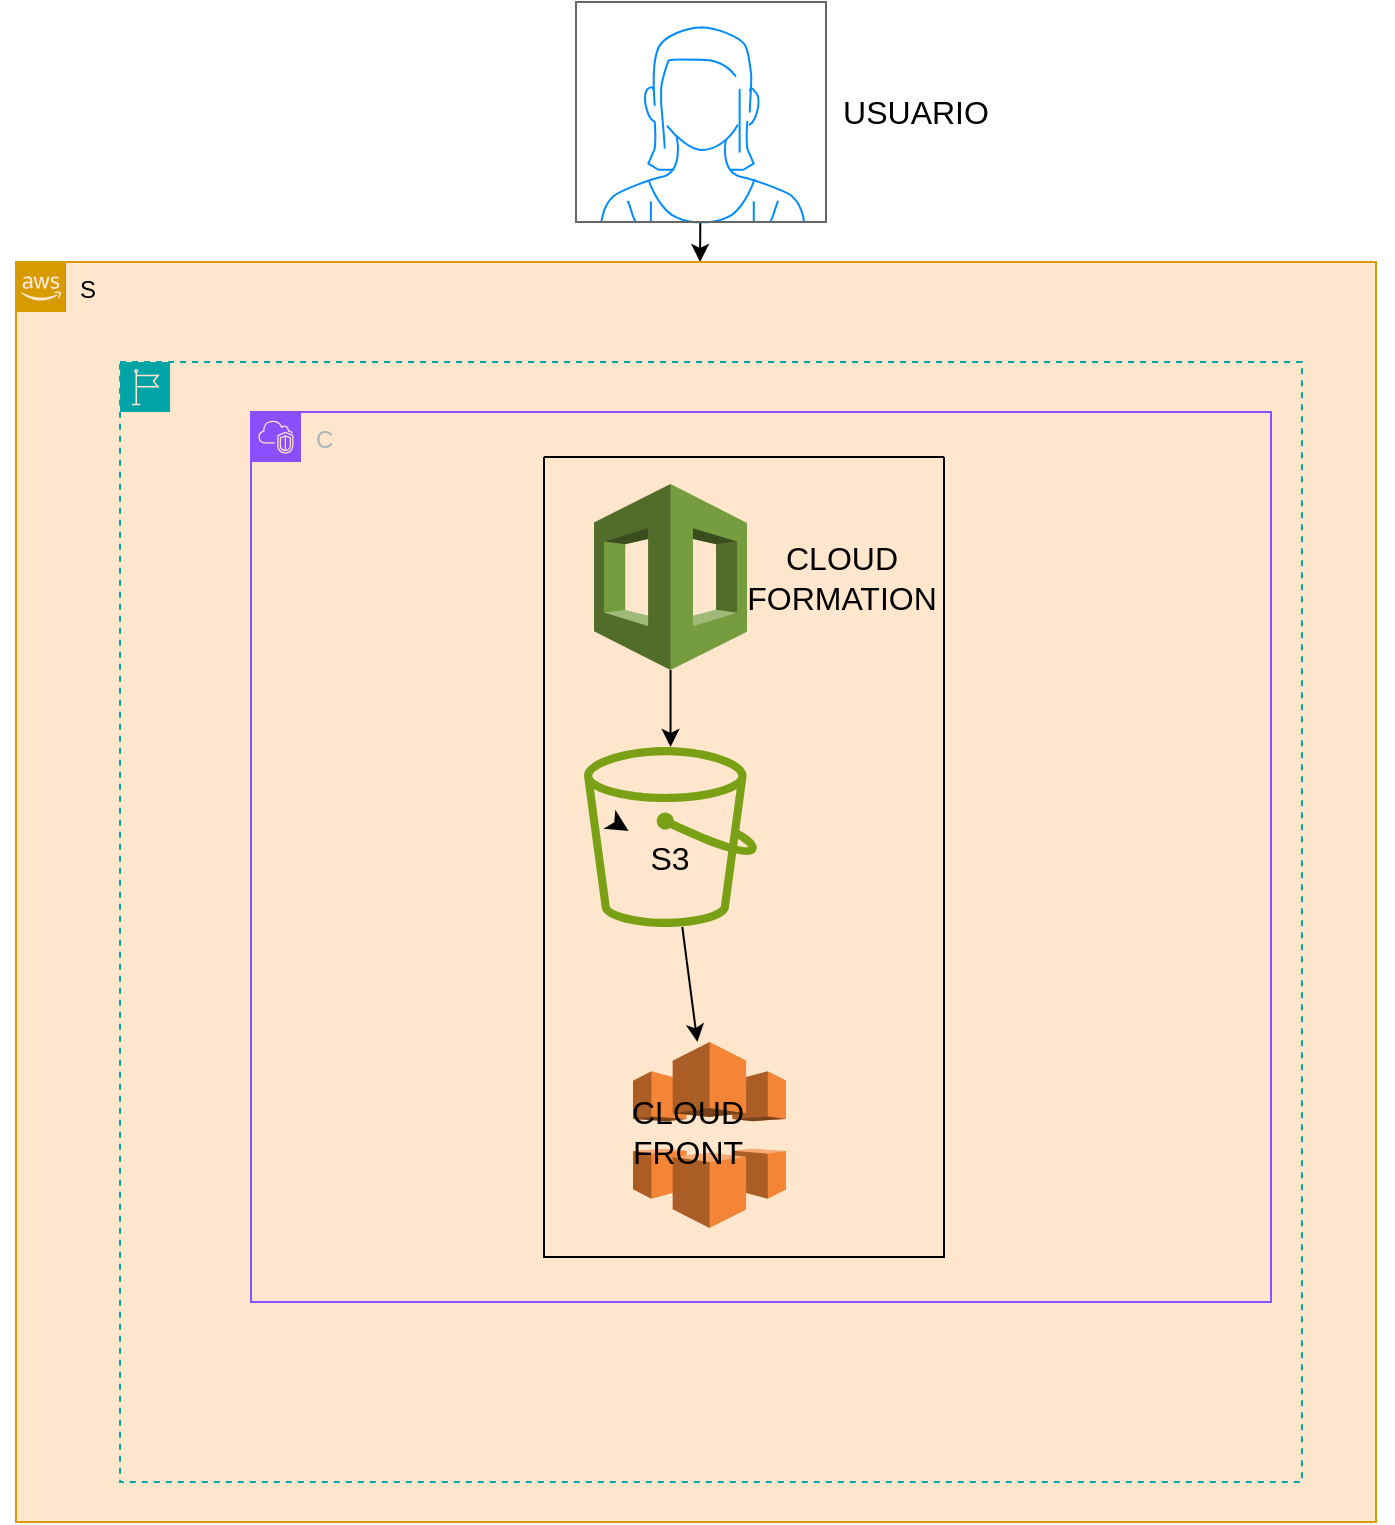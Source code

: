 <mxfile version="25.0.3">
  <diagram name="Página-1" id="zixkj7PH_ouIgXR8HWo8">
    <mxGraphModel dx="1120" dy="510" grid="1" gridSize="10" guides="1" tooltips="1" connect="1" arrows="1" fold="1" page="1" pageScale="1" pageWidth="827" pageHeight="1169" background="none" math="0" shadow="0">
      <root>
        <mxCell id="0" />
        <mxCell id="1" parent="0" />
        <mxCell id="2oPCHb6VPlE1K22jB4eB-75" value="" style="edgeStyle=none;rounded=0;orthogonalLoop=1;jettySize=auto;html=1;" parent="1" source="2oPCHb6VPlE1K22jB4eB-2" target="2oPCHb6VPlE1K22jB4eB-47" edge="1">
          <mxGeometry relative="1" as="geometry" />
        </mxCell>
        <mxCell id="2oPCHb6VPlE1K22jB4eB-2" value="" style="verticalLabelPosition=bottom;shadow=0;dashed=0;align=center;html=1;verticalAlign=top;strokeWidth=1;shape=mxgraph.mockup.containers.userFemale;strokeColor=#666666;strokeColor2=#008cff;fillColor=none;" parent="1" vertex="1">
          <mxGeometry x="330" y="60" width="125" height="110" as="geometry" />
        </mxCell>
        <mxCell id="2oPCHb6VPlE1K22jB4eB-47" value="S" style="points=[[0,0],[0.25,0],[0.5,0],[0.75,0],[1,0],[1,0.25],[1,0.5],[1,0.75],[1,1],[0.75,1],[0.5,1],[0.25,1],[0,1],[0,0.75],[0,0.5],[0,0.25]];outlineConnect=0;html=1;whiteSpace=wrap;fontSize=12;fontStyle=0;container=1;pointerEvents=0;collapsible=0;recursiveResize=0;shape=mxgraph.aws4.group;grIcon=mxgraph.aws4.group_aws_cloud_alt;strokeColor=#d79b00;fillColor=#ffe6cc;verticalAlign=top;align=left;spacingLeft=30;dashed=0;" parent="1" vertex="1">
          <mxGeometry x="50" y="190" width="680" height="630" as="geometry" />
        </mxCell>
        <mxCell id="2oPCHb6VPlE1K22jB4eB-53" value="" style="points=[[0,0],[0.25,0],[0.5,0],[0.75,0],[1,0],[1,0.25],[1,0.5],[1,0.75],[1,1],[0.75,1],[0.5,1],[0.25,1],[0,1],[0,0.75],[0,0.5],[0,0.25]];outlineConnect=0;gradientColor=none;html=1;whiteSpace=wrap;fontSize=12;fontStyle=0;container=1;pointerEvents=0;collapsible=0;recursiveResize=0;shape=mxgraph.aws4.group;grIcon=mxgraph.aws4.group_region;strokeColor=#00A4A6;fillColor=none;verticalAlign=top;align=left;spacingLeft=30;fontColor=#147EBA;dashed=1;" parent="2oPCHb6VPlE1K22jB4eB-47" vertex="1">
          <mxGeometry x="52.04" y="50" width="590.92" height="560" as="geometry" />
        </mxCell>
        <mxCell id="2oPCHb6VPlE1K22jB4eB-63" value="" style="edgeStyle=none;rounded=0;orthogonalLoop=1;jettySize=auto;html=1;" parent="2oPCHb6VPlE1K22jB4eB-53" source="2oPCHb6VPlE1K22jB4eB-57" target="2oPCHb6VPlE1K22jB4eB-61" edge="1">
          <mxGeometry relative="1" as="geometry" />
        </mxCell>
        <mxCell id="2oPCHb6VPlE1K22jB4eB-61" value="" style="outlineConnect=0;dashed=0;verticalLabelPosition=bottom;verticalAlign=top;align=center;html=1;shape=mxgraph.aws3.cloudfront;fillColor=#F58536;gradientColor=none;" parent="2oPCHb6VPlE1K22jB4eB-53" vertex="1">
          <mxGeometry x="256.46" y="340" width="76.5" height="93" as="geometry" />
        </mxCell>
        <mxCell id="2oPCHb6VPlE1K22jB4eB-68" value="C" style="points=[[0,0],[0.25,0],[0.5,0],[0.75,0],[1,0],[1,0.25],[1,0.5],[1,0.75],[1,1],[0.75,1],[0.5,1],[0.25,1],[0,1],[0,0.75],[0,0.5],[0,0.25]];outlineConnect=0;gradientColor=none;html=1;whiteSpace=wrap;fontSize=12;fontStyle=0;container=1;pointerEvents=0;collapsible=0;recursiveResize=0;shape=mxgraph.aws4.group;grIcon=mxgraph.aws4.group_vpc2;strokeColor=#8C4FFF;fillColor=none;verticalAlign=top;align=left;spacingLeft=30;fontColor=#AAB7B8;dashed=0;" parent="2oPCHb6VPlE1K22jB4eB-53" vertex="1">
          <mxGeometry x="65.46" y="25" width="510" height="445" as="geometry" />
        </mxCell>
        <mxCell id="2oPCHb6VPlE1K22jB4eB-85" value="" style="swimlane;startSize=0;fontStyle=6" parent="2oPCHb6VPlE1K22jB4eB-53" vertex="1">
          <mxGeometry x="211.96" y="47.5" width="200" height="400" as="geometry" />
        </mxCell>
        <mxCell id="2oPCHb6VPlE1K22jB4eB-56" value="" style="outlineConnect=0;dashed=0;verticalLabelPosition=bottom;verticalAlign=top;align=center;html=1;shape=mxgraph.aws3.cloudformation;fillColor=#759C3E;gradientColor=none;" parent="2oPCHb6VPlE1K22jB4eB-85" vertex="1">
          <mxGeometry x="25.02" y="13.5" width="76.5" height="93" as="geometry" />
        </mxCell>
        <mxCell id="2oPCHb6VPlE1K22jB4eB-57" value="" style="sketch=0;outlineConnect=0;fontColor=#232F3E;gradientColor=none;fillColor=#7AA116;strokeColor=none;dashed=0;verticalLabelPosition=bottom;verticalAlign=top;align=center;html=1;fontSize=12;fontStyle=0;aspect=fixed;pointerEvents=1;shape=mxgraph.aws4.bucket;" parent="2oPCHb6VPlE1K22jB4eB-85" vertex="1">
          <mxGeometry x="20.0" y="145" width="86.54" height="90" as="geometry" />
        </mxCell>
        <mxCell id="2oPCHb6VPlE1K22jB4eB-62" style="edgeStyle=none;rounded=0;orthogonalLoop=1;jettySize=auto;html=1;exitX=0.5;exitY=1;exitDx=0;exitDy=0;exitPerimeter=0;" parent="2oPCHb6VPlE1K22jB4eB-85" source="2oPCHb6VPlE1K22jB4eB-56" target="2oPCHb6VPlE1K22jB4eB-57" edge="1">
          <mxGeometry relative="1" as="geometry" />
        </mxCell>
        <mxCell id="8eHEGkuwym3w4uDPd43s-6" value="S3" style="text;strokeColor=none;fillColor=none;html=1;align=center;verticalAlign=middle;whiteSpace=wrap;rounded=0;fontSize=16;" parent="2oPCHb6VPlE1K22jB4eB-85" vertex="1">
          <mxGeometry x="33.27" y="185" width="60" height="30" as="geometry" />
        </mxCell>
        <mxCell id="8eHEGkuwym3w4uDPd43s-7" style="edgeStyle=none;curved=1;rounded=0;orthogonalLoop=1;jettySize=auto;html=1;exitX=0;exitY=0.75;exitDx=0;exitDy=0;fontSize=12;startSize=8;endSize=8;" parent="2oPCHb6VPlE1K22jB4eB-85" edge="1">
          <mxGeometry relative="1" as="geometry">
            <mxPoint x="126" y="69" as="sourcePoint" />
            <mxPoint x="126" y="69" as="targetPoint" />
          </mxGeometry>
        </mxCell>
        <mxCell id="8eHEGkuwym3w4uDPd43s-8" style="edgeStyle=none;curved=1;rounded=0;orthogonalLoop=1;jettySize=auto;html=1;exitX=0.5;exitY=0;exitDx=0;exitDy=0;fontSize=12;startSize=8;endSize=8;" parent="2oPCHb6VPlE1K22jB4eB-85" edge="1">
          <mxGeometry relative="1" as="geometry">
            <mxPoint x="156" y="46.5" as="sourcePoint" />
            <mxPoint x="156" y="46.5" as="targetPoint" />
          </mxGeometry>
        </mxCell>
        <mxCell id="iOr1acuCH1xjA94c47Ee-1" value="CLOUD FORMATION" style="text;strokeColor=none;fillColor=none;html=1;align=center;verticalAlign=middle;whiteSpace=wrap;rounded=0;fontSize=16;" vertex="1" parent="2oPCHb6VPlE1K22jB4eB-85">
          <mxGeometry x="119.27" y="45" width="60" height="30" as="geometry" />
        </mxCell>
        <mxCell id="iOr1acuCH1xjA94c47Ee-2" style="edgeStyle=none;curved=1;rounded=0;orthogonalLoop=1;jettySize=auto;html=1;entryX=0.15;entryY=0.067;entryDx=0;entryDy=0;entryPerimeter=0;fontSize=12;startSize=8;endSize=8;" edge="1" parent="2oPCHb6VPlE1K22jB4eB-85" source="8eHEGkuwym3w4uDPd43s-6" target="8eHEGkuwym3w4uDPd43s-6">
          <mxGeometry relative="1" as="geometry" />
        </mxCell>
        <mxCell id="iOr1acuCH1xjA94c47Ee-3" value="CLOUD&lt;div&gt;FRONT&lt;/div&gt;" style="text;strokeColor=none;fillColor=none;html=1;align=center;verticalAlign=middle;whiteSpace=wrap;rounded=0;fontSize=16;" vertex="1" parent="2oPCHb6VPlE1K22jB4eB-85">
          <mxGeometry x="41.52" y="322.5" width="60" height="30" as="geometry" />
        </mxCell>
        <mxCell id="iOr1acuCH1xjA94c47Ee-4" style="edgeStyle=none;curved=1;rounded=0;orthogonalLoop=1;jettySize=auto;html=1;exitX=0.5;exitY=0;exitDx=0;exitDy=0;fontSize=12;startSize=8;endSize=8;" edge="1" parent="2oPCHb6VPlE1K22jB4eB-85" source="iOr1acuCH1xjA94c47Ee-3" target="iOr1acuCH1xjA94c47Ee-3">
          <mxGeometry relative="1" as="geometry" />
        </mxCell>
        <mxCell id="2oPCHb6VPlE1K22jB4eB-86" style="edgeStyle=none;rounded=0;orthogonalLoop=1;jettySize=auto;html=1;exitX=1;exitY=0.25;exitDx=0;exitDy=0;" parent="2oPCHb6VPlE1K22jB4eB-53" source="2oPCHb6VPlE1K22jB4eB-85" target="2oPCHb6VPlE1K22jB4eB-85" edge="1">
          <mxGeometry relative="1" as="geometry" />
        </mxCell>
        <mxCell id="2oPCHb6VPlE1K22jB4eB-59" style="edgeStyle=none;rounded=0;orthogonalLoop=1;jettySize=auto;html=1;exitX=0.5;exitY=0;exitDx=0;exitDy=0;" parent="2oPCHb6VPlE1K22jB4eB-47" source="2oPCHb6VPlE1K22jB4eB-53" target="2oPCHb6VPlE1K22jB4eB-53" edge="1">
          <mxGeometry relative="1" as="geometry" />
        </mxCell>
        <mxCell id="2oPCHb6VPlE1K22jB4eB-60" style="edgeStyle=none;rounded=0;orthogonalLoop=1;jettySize=auto;html=1;exitX=0.5;exitY=0;exitDx=0;exitDy=0;" parent="2oPCHb6VPlE1K22jB4eB-47" source="2oPCHb6VPlE1K22jB4eB-53" target="2oPCHb6VPlE1K22jB4eB-53" edge="1">
          <mxGeometry relative="1" as="geometry" />
        </mxCell>
        <mxCell id="2oPCHb6VPlE1K22jB4eB-48" style="edgeStyle=none;rounded=0;orthogonalLoop=1;jettySize=auto;html=1;exitX=0;exitY=0.25;exitDx=0;exitDy=0;" parent="1" source="2oPCHb6VPlE1K22jB4eB-47" target="2oPCHb6VPlE1K22jB4eB-47" edge="1">
          <mxGeometry relative="1" as="geometry" />
        </mxCell>
        <mxCell id="2oPCHb6VPlE1K22jB4eB-49" style="edgeStyle=none;rounded=0;orthogonalLoop=1;jettySize=auto;html=1;exitX=1;exitY=0.5;exitDx=0;exitDy=0;" parent="1" source="2oPCHb6VPlE1K22jB4eB-47" target="2oPCHb6VPlE1K22jB4eB-47" edge="1">
          <mxGeometry relative="1" as="geometry" />
        </mxCell>
        <mxCell id="8eHEGkuwym3w4uDPd43s-5" value="USUARIO" style="text;strokeColor=none;fillColor=none;html=1;align=center;verticalAlign=middle;whiteSpace=wrap;rounded=0;fontSize=16;" parent="1" vertex="1">
          <mxGeometry x="470" y="105" width="60" height="20" as="geometry" />
        </mxCell>
      </root>
    </mxGraphModel>
  </diagram>
</mxfile>

